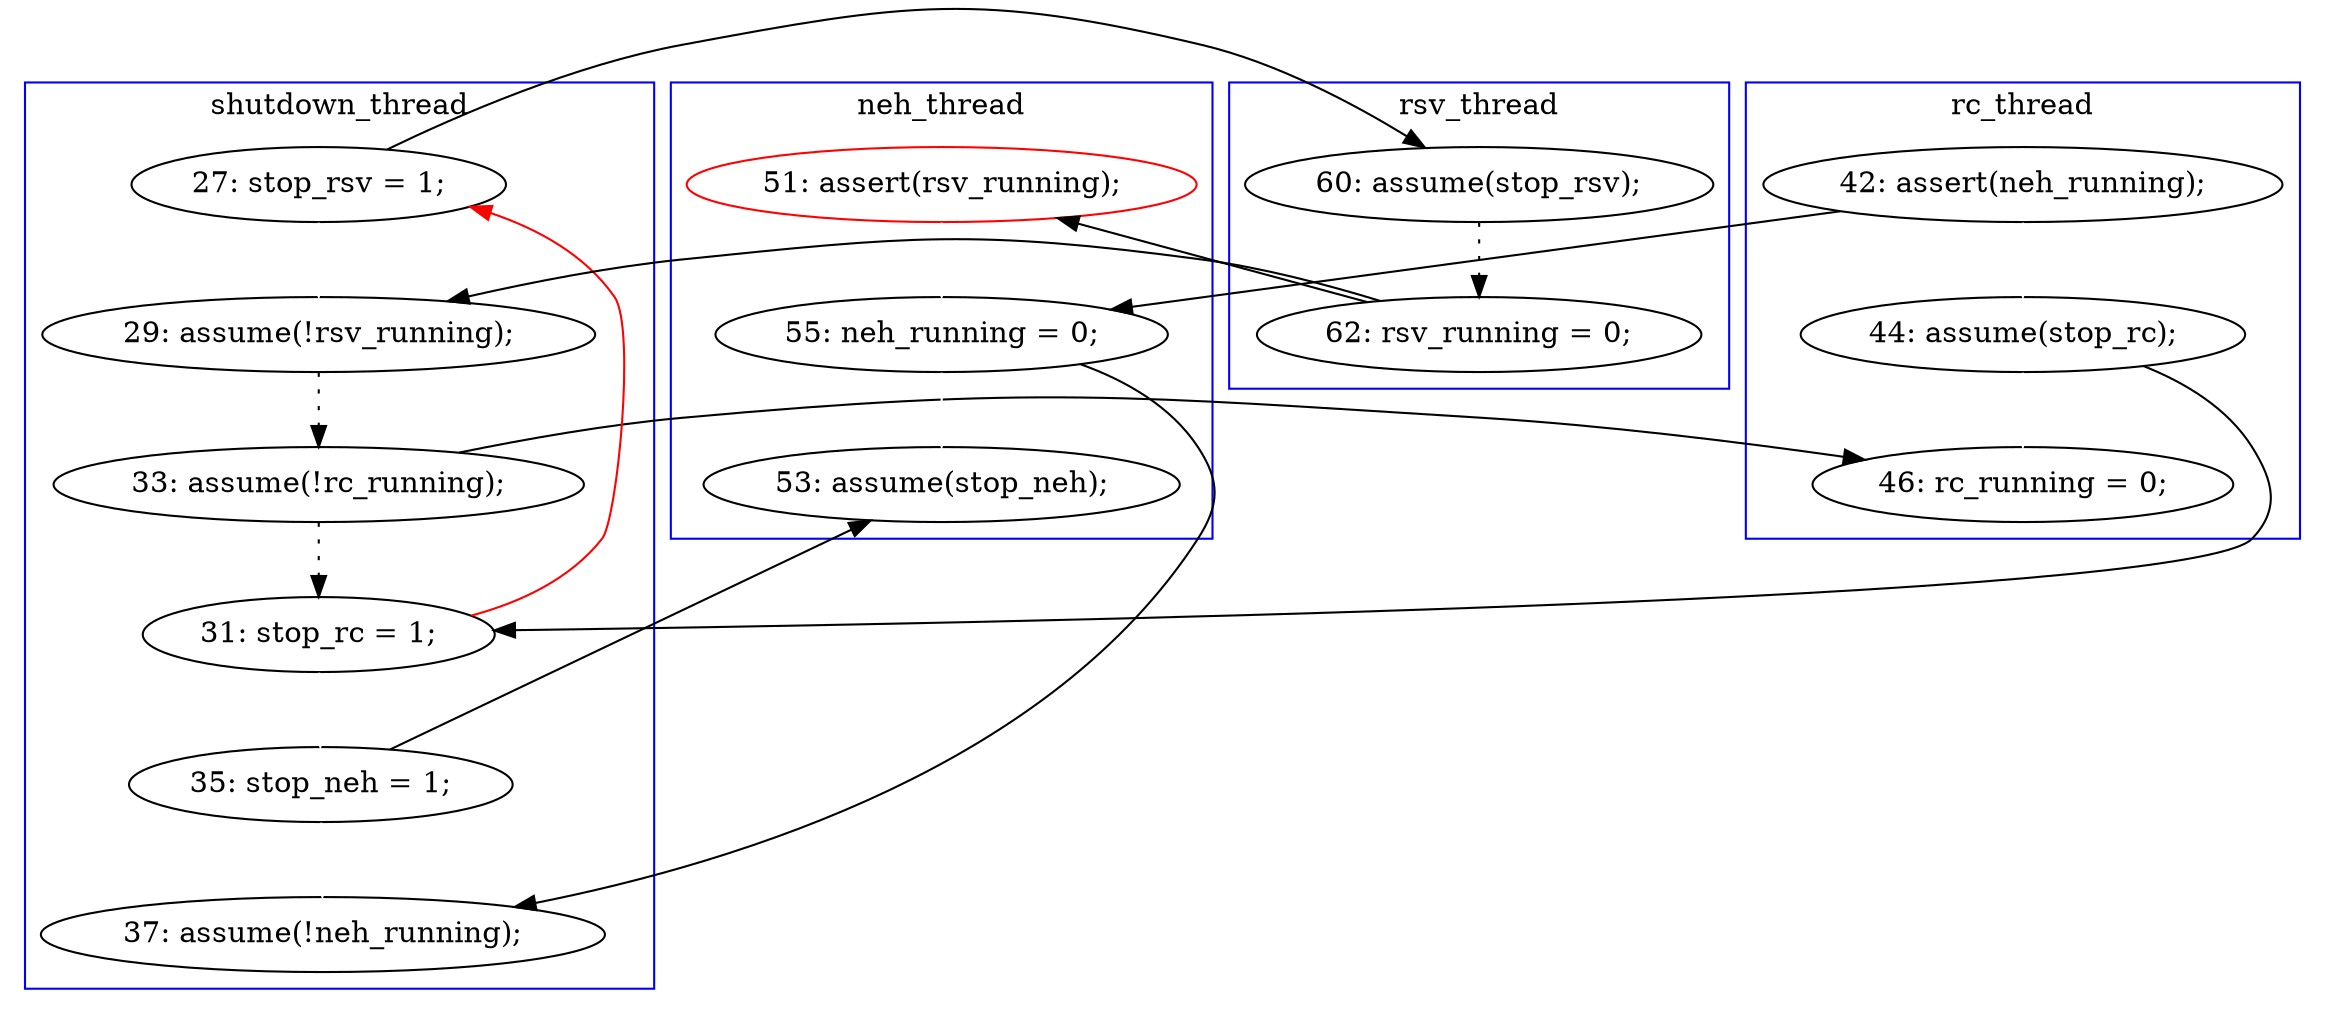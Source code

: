 digraph Counterexample {
	15 -> 17 [color = black, style = solid, constraint = false]
	21 -> 24 [color = black, style = dotted]
	29 -> 34 [color = white, style = solid]
	15 -> 21 [color = white, style = solid]
	29 -> 32 [color = black, style = solid, constraint = false]
	24 -> 30 [color = black, style = dotted]
	31 -> 34 [color = black, style = solid, constraint = false]
	20 -> 29 [color = white, style = solid]
	12 -> 29 [color = black, style = solid, constraint = false]
	31 -> 32 [color = white, style = solid]
	25 -> 26 [color = white, style = solid]
	12 -> 25 [color = white, style = solid]
	17 -> 19 [color = black, style = dotted]
	25 -> 30 [color = black, style = solid, constraint = false]
	19 -> 20 [color = black, style = solid, constraint = false]
	30 -> 31 [color = white, style = solid]
	30 -> 15 [color = red, style = solid, constraint = false]
	19 -> 21 [color = black, style = solid, constraint = false]
	24 -> 26 [color = black, style = solid, constraint = false]
	subgraph cluster2 {
		label = rc_thread
		color = blue
		26  [label = "46: rc_running = 0;"]
		25  [label = "44: assume(stop_rc);"]
		12  [label = "42: assert(neh_running);"]
	}
	subgraph cluster3 {
		label = neh_thread
		color = blue
		34  [label = "53: assume(stop_neh);"]
		20  [label = "51: assert(rsv_running);", color = red]
		29  [label = "55: neh_running = 0;"]
	}
	subgraph cluster1 {
		label = shutdown_thread
		color = blue
		31  [label = "35: stop_neh = 1;"]
		21  [label = "29: assume(!rsv_running);"]
		24  [label = "33: assume(!rc_running);"]
		15  [label = "27: stop_rsv = 1;"]
		32  [label = "37: assume(!neh_running);"]
		30  [label = "31: stop_rc = 1;"]
	}
	subgraph cluster4 {
		label = rsv_thread
		color = blue
		17  [label = "60: assume(stop_rsv);"]
		19  [label = "62: rsv_running = 0;"]
	}
}